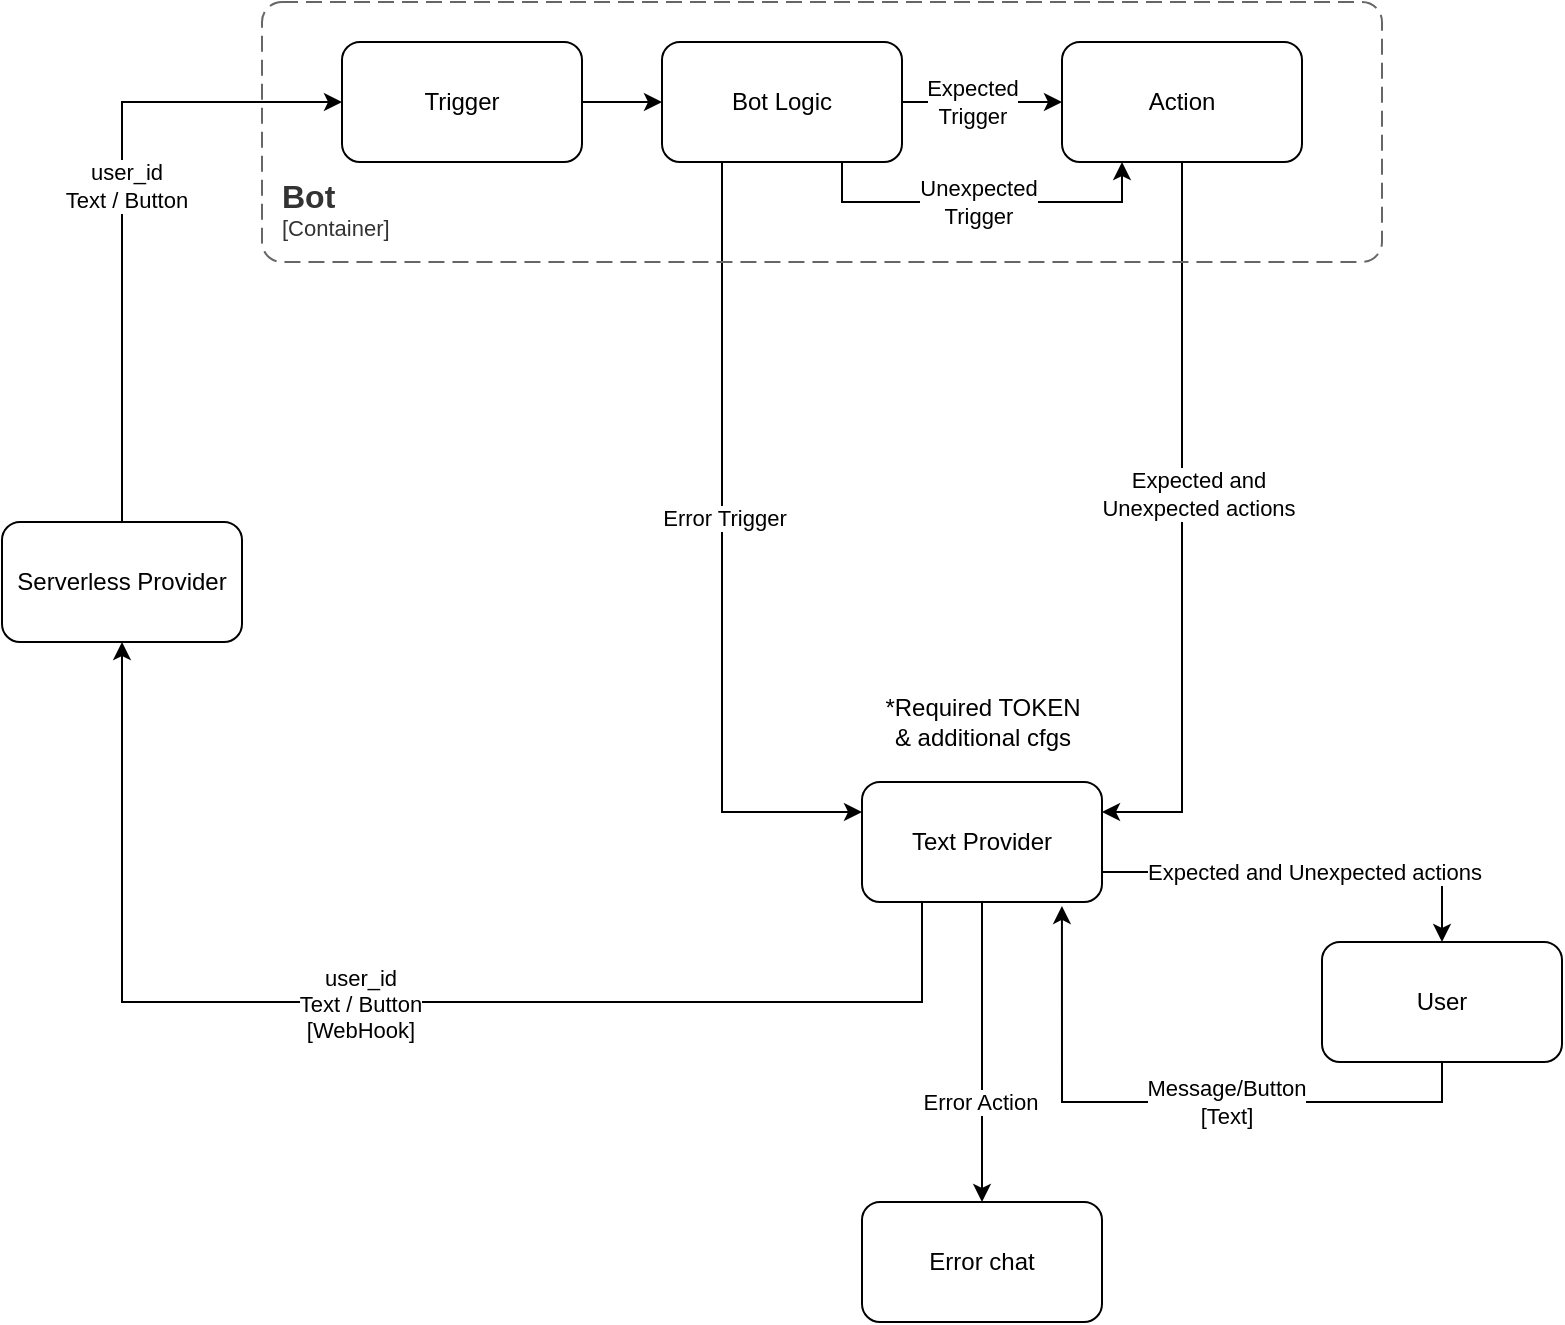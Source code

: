 <mxfile version="27.0.9">
  <diagram name="Page-1" id="ss8VR1ncHQ168FWeejS1">
    <mxGraphModel dx="1281" dy="660" grid="1" gridSize="10" guides="1" tooltips="1" connect="1" arrows="1" fold="1" page="1" pageScale="1" pageWidth="850" pageHeight="1100" math="0" shadow="0">
      <root>
        <mxCell id="0" />
        <mxCell id="1" parent="0" />
        <mxCell id="uYbO8oaeognfNFXTw1t--24" style="edgeStyle=orthogonalEdgeStyle;rounded=0;orthogonalLoop=1;jettySize=auto;html=1;entryX=0.833;entryY=1.033;entryDx=0;entryDy=0;exitX=0.5;exitY=1;exitDx=0;exitDy=0;entryPerimeter=0;" edge="1" parent="1" source="uYbO8oaeognfNFXTw1t--1" target="uYbO8oaeognfNFXTw1t--6">
          <mxGeometry relative="1" as="geometry" />
        </mxCell>
        <mxCell id="uYbO8oaeognfNFXTw1t--25" value="Message/Button&lt;div&gt;[Text]&lt;/div&gt;" style="edgeLabel;html=1;align=center;verticalAlign=middle;resizable=0;points=[];" vertex="1" connectable="0" parent="uYbO8oaeognfNFXTw1t--24">
          <mxGeometry x="-0.075" y="-3" relative="1" as="geometry">
            <mxPoint x="14" y="3" as="offset" />
          </mxGeometry>
        </mxCell>
        <mxCell id="uYbO8oaeognfNFXTw1t--1" value="User" style="rounded=1;whiteSpace=wrap;html=1;" vertex="1" parent="1">
          <mxGeometry x="690" y="530" width="120" height="60" as="geometry" />
        </mxCell>
        <mxCell id="uYbO8oaeognfNFXTw1t--2" value="Error chat" style="rounded=1;whiteSpace=wrap;html=1;" vertex="1" parent="1">
          <mxGeometry x="460" y="660" width="120" height="60" as="geometry" />
        </mxCell>
        <mxCell id="uYbO8oaeognfNFXTw1t--8" style="edgeStyle=orthogonalEdgeStyle;rounded=0;orthogonalLoop=1;jettySize=auto;html=1;entryX=0;entryY=0.25;entryDx=0;entryDy=0;exitX=0.25;exitY=1;exitDx=0;exitDy=0;" edge="1" parent="1" source="uYbO8oaeognfNFXTw1t--3" target="uYbO8oaeognfNFXTw1t--6">
          <mxGeometry relative="1" as="geometry" />
        </mxCell>
        <mxCell id="uYbO8oaeognfNFXTw1t--9" value="Error Trigger" style="edgeLabel;html=1;align=center;verticalAlign=middle;resizable=0;points=[];" vertex="1" connectable="0" parent="uYbO8oaeognfNFXTw1t--8">
          <mxGeometry x="-0.1" y="1" relative="1" as="geometry">
            <mxPoint as="offset" />
          </mxGeometry>
        </mxCell>
        <mxCell id="uYbO8oaeognfNFXTw1t--10" value="" style="edgeStyle=orthogonalEdgeStyle;rounded=0;orthogonalLoop=1;jettySize=auto;html=1;" edge="1" parent="1" source="uYbO8oaeognfNFXTw1t--3" target="uYbO8oaeognfNFXTw1t--5">
          <mxGeometry relative="1" as="geometry" />
        </mxCell>
        <mxCell id="uYbO8oaeognfNFXTw1t--17" value="Expected&lt;div&gt;Trigger&lt;/div&gt;" style="edgeLabel;html=1;align=center;verticalAlign=middle;resizable=0;points=[];" vertex="1" connectable="0" parent="uYbO8oaeognfNFXTw1t--10">
          <mxGeometry x="-0.125" relative="1" as="geometry">
            <mxPoint as="offset" />
          </mxGeometry>
        </mxCell>
        <mxCell id="uYbO8oaeognfNFXTw1t--18" style="edgeStyle=orthogonalEdgeStyle;rounded=0;orthogonalLoop=1;jettySize=auto;html=1;entryX=0.25;entryY=1;entryDx=0;entryDy=0;exitX=0.75;exitY=1;exitDx=0;exitDy=0;" edge="1" parent="1" source="uYbO8oaeognfNFXTw1t--3" target="uYbO8oaeognfNFXTw1t--5">
          <mxGeometry relative="1" as="geometry" />
        </mxCell>
        <mxCell id="uYbO8oaeognfNFXTw1t--20" value="Unexpected&lt;div&gt;Trigger&lt;/div&gt;" style="edgeLabel;html=1;align=center;verticalAlign=middle;resizable=0;points=[];" vertex="1" connectable="0" parent="uYbO8oaeognfNFXTw1t--18">
          <mxGeometry x="-0.027" relative="1" as="geometry">
            <mxPoint as="offset" />
          </mxGeometry>
        </mxCell>
        <mxCell id="uYbO8oaeognfNFXTw1t--3" value="Bot Logic" style="rounded=1;whiteSpace=wrap;html=1;" vertex="1" parent="1">
          <mxGeometry x="360" y="80" width="120" height="60" as="geometry" />
        </mxCell>
        <mxCell id="uYbO8oaeognfNFXTw1t--11" value="" style="edgeStyle=orthogonalEdgeStyle;rounded=0;orthogonalLoop=1;jettySize=auto;html=1;" edge="1" parent="1" source="uYbO8oaeognfNFXTw1t--4" target="uYbO8oaeognfNFXTw1t--3">
          <mxGeometry relative="1" as="geometry" />
        </mxCell>
        <mxCell id="uYbO8oaeognfNFXTw1t--4" value="Trigger" style="rounded=1;whiteSpace=wrap;html=1;" vertex="1" parent="1">
          <mxGeometry x="200" y="80" width="120" height="60" as="geometry" />
        </mxCell>
        <mxCell id="uYbO8oaeognfNFXTw1t--13" style="edgeStyle=orthogonalEdgeStyle;rounded=0;orthogonalLoop=1;jettySize=auto;html=1;entryX=1;entryY=0.25;entryDx=0;entryDy=0;" edge="1" parent="1" source="uYbO8oaeognfNFXTw1t--5" target="uYbO8oaeognfNFXTw1t--6">
          <mxGeometry relative="1" as="geometry" />
        </mxCell>
        <mxCell id="uYbO8oaeognfNFXTw1t--5" value="Action" style="rounded=1;whiteSpace=wrap;html=1;" vertex="1" parent="1">
          <mxGeometry x="560" y="80" width="120" height="60" as="geometry" />
        </mxCell>
        <mxCell id="uYbO8oaeognfNFXTw1t--14" style="edgeStyle=orthogonalEdgeStyle;rounded=0;orthogonalLoop=1;jettySize=auto;html=1;entryX=0.5;entryY=0;entryDx=0;entryDy=0;" edge="1" parent="1" source="uYbO8oaeognfNFXTw1t--6" target="uYbO8oaeognfNFXTw1t--2">
          <mxGeometry relative="1" as="geometry" />
        </mxCell>
        <mxCell id="uYbO8oaeognfNFXTw1t--27" value="Error Action" style="edgeLabel;html=1;align=center;verticalAlign=middle;resizable=0;points=[];" vertex="1" connectable="0" parent="uYbO8oaeognfNFXTw1t--14">
          <mxGeometry x="0.333" y="-1" relative="1" as="geometry">
            <mxPoint as="offset" />
          </mxGeometry>
        </mxCell>
        <mxCell id="uYbO8oaeognfNFXTw1t--15" style="edgeStyle=orthogonalEdgeStyle;rounded=0;orthogonalLoop=1;jettySize=auto;html=1;exitX=0.25;exitY=1;exitDx=0;exitDy=0;entryX=0.5;entryY=1;entryDx=0;entryDy=0;" edge="1" parent="1" source="uYbO8oaeognfNFXTw1t--6" target="uYbO8oaeognfNFXTw1t--7">
          <mxGeometry relative="1" as="geometry">
            <mxPoint x="80" y="270" as="targetPoint" />
            <Array as="points">
              <mxPoint x="490" y="560" />
              <mxPoint x="90" y="560" />
            </Array>
          </mxGeometry>
        </mxCell>
        <mxCell id="uYbO8oaeognfNFXTw1t--23" value="user_id&lt;div&gt;Text / Button&lt;/div&gt;&lt;div&gt;[WebHook]&lt;/div&gt;" style="edgeLabel;html=1;align=center;verticalAlign=middle;resizable=0;points=[];" vertex="1" connectable="0" parent="uYbO8oaeognfNFXTw1t--15">
          <mxGeometry x="0.05" y="1" relative="1" as="geometry">
            <mxPoint as="offset" />
          </mxGeometry>
        </mxCell>
        <mxCell id="uYbO8oaeognfNFXTw1t--28" style="edgeStyle=orthogonalEdgeStyle;rounded=0;orthogonalLoop=1;jettySize=auto;html=1;entryX=0.5;entryY=0;entryDx=0;entryDy=0;exitX=1;exitY=0.75;exitDx=0;exitDy=0;" edge="1" parent="1" source="uYbO8oaeognfNFXTw1t--6" target="uYbO8oaeognfNFXTw1t--1">
          <mxGeometry relative="1" as="geometry" />
        </mxCell>
        <mxCell id="uYbO8oaeognfNFXTw1t--29" value="Expected and Unexpected actions" style="edgeLabel;html=1;align=center;verticalAlign=middle;resizable=0;points=[];" vertex="1" connectable="0" parent="uYbO8oaeognfNFXTw1t--28">
          <mxGeometry x="0.034" relative="1" as="geometry">
            <mxPoint as="offset" />
          </mxGeometry>
        </mxCell>
        <mxCell id="uYbO8oaeognfNFXTw1t--6" value="Text Provider" style="rounded=1;whiteSpace=wrap;html=1;" vertex="1" parent="1">
          <mxGeometry x="460" y="450" width="120" height="60" as="geometry" />
        </mxCell>
        <mxCell id="uYbO8oaeognfNFXTw1t--12" style="edgeStyle=orthogonalEdgeStyle;rounded=0;orthogonalLoop=1;jettySize=auto;html=1;entryX=0;entryY=0.5;entryDx=0;entryDy=0;exitX=0.5;exitY=0;exitDx=0;exitDy=0;" edge="1" parent="1" source="uYbO8oaeognfNFXTw1t--7" target="uYbO8oaeognfNFXTw1t--4">
          <mxGeometry relative="1" as="geometry" />
        </mxCell>
        <mxCell id="uYbO8oaeognfNFXTw1t--16" value="user_id&lt;div&gt;Text / Button&lt;/div&gt;" style="edgeLabel;html=1;align=center;verticalAlign=middle;resizable=0;points=[];" vertex="1" connectable="0" parent="uYbO8oaeognfNFXTw1t--12">
          <mxGeometry x="0.05" y="-2" relative="1" as="geometry">
            <mxPoint as="offset" />
          </mxGeometry>
        </mxCell>
        <mxCell id="uYbO8oaeognfNFXTw1t--7" value="Serverless Provider" style="rounded=1;whiteSpace=wrap;html=1;" vertex="1" parent="1">
          <mxGeometry x="30" y="320" width="120" height="60" as="geometry" />
        </mxCell>
        <object placeholders="1" c4Name="Bot" c4Type="ContainerScopeBoundary" c4Application="Container" label="&lt;font style=&quot;font-size: 16px&quot;&gt;&lt;b&gt;&lt;div style=&quot;text-align: left&quot;&gt;%c4Name%&lt;/div&gt;&lt;/b&gt;&lt;/font&gt;&lt;div style=&quot;text-align: left&quot;&gt;[%c4Application%]&lt;/div&gt;" id="uYbO8oaeognfNFXTw1t--21">
          <mxCell style="rounded=1;fontSize=11;whiteSpace=wrap;html=1;dashed=1;arcSize=20;fillColor=none;strokeColor=#666666;fontColor=#333333;labelBackgroundColor=none;align=left;verticalAlign=bottom;labelBorderColor=none;spacingTop=0;spacing=10;dashPattern=8 4;metaEdit=1;rotatable=0;perimeter=rectanglePerimeter;noLabel=0;labelPadding=0;allowArrows=0;connectable=0;expand=0;recursiveResize=0;editable=1;pointerEvents=0;absoluteArcSize=1;points=[[0.25,0,0],[0.5,0,0],[0.75,0,0],[1,0.25,0],[1,0.5,0],[1,0.75,0],[0.75,1,0],[0.5,1,0],[0.25,1,0],[0,0.75,0],[0,0.5,0],[0,0.25,0]];" vertex="1" parent="1">
            <mxGeometry x="160" y="60" width="560" height="130" as="geometry" />
          </mxCell>
        </object>
        <mxCell id="uYbO8oaeognfNFXTw1t--33" value="Expected and&lt;div&gt;Unexpected actions&lt;/div&gt;" style="edgeLabel;html=1;align=center;verticalAlign=middle;resizable=0;points=[];" vertex="1" connectable="0" parent="1">
          <mxGeometry x="620" y="310" as="geometry">
            <mxPoint x="8" y="-4" as="offset" />
          </mxGeometry>
        </mxCell>
        <mxCell id="uYbO8oaeognfNFXTw1t--34" value="*Required TOKEN&lt;div&gt;&amp;amp; additional cfgs&lt;/div&gt;" style="text;html=1;align=center;verticalAlign=middle;resizable=0;points=[];autosize=1;strokeColor=none;fillColor=none;" vertex="1" parent="1">
          <mxGeometry x="460" y="400" width="120" height="40" as="geometry" />
        </mxCell>
      </root>
    </mxGraphModel>
  </diagram>
</mxfile>
